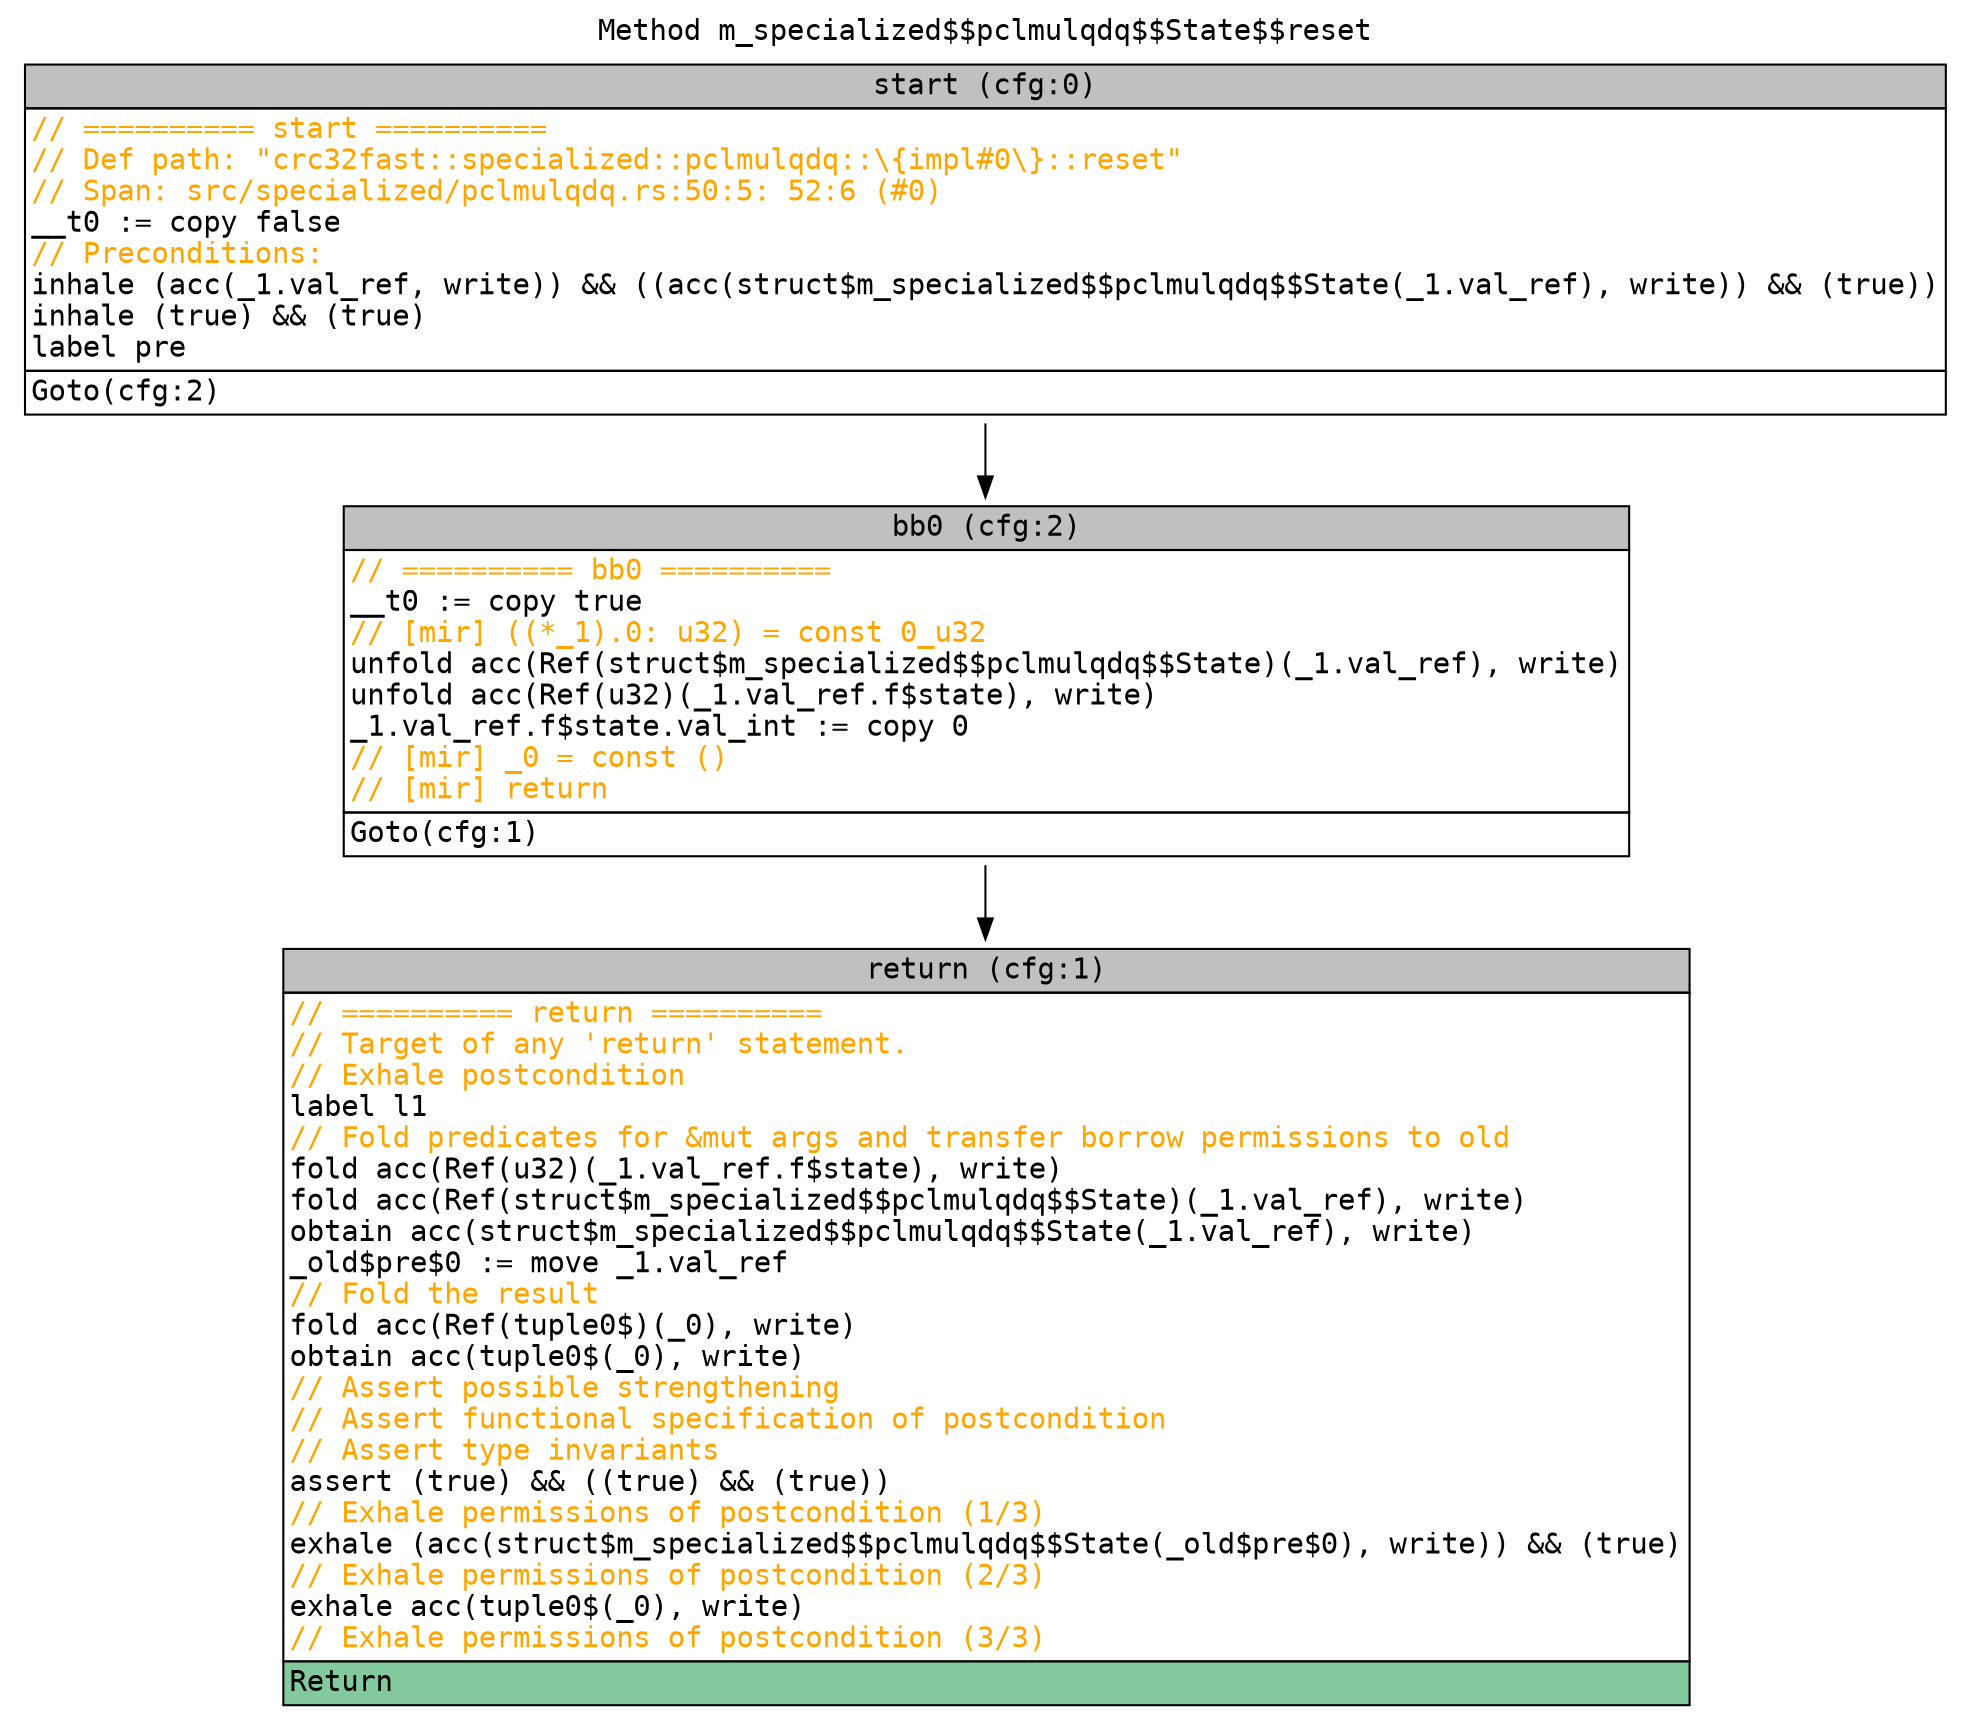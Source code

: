 digraph CFG {
graph [fontname=monospace];
node [fontname=monospace];
edge [fontname=monospace];
labelloc="t";
label="Method m_specialized$$pclmulqdq$$State$$reset";
"block_start" [shape=none,label=<<table border="0" cellborder="1" cellspacing="0"><tr><td bgcolor="gray" align="center">start (cfg:0)</td></tr><tr><td align="left" balign="left"><font color="orange">// ========== start ==========</font><br/><font color="orange">// Def path: "crc32fast::specialized::pclmulqdq::\{impl#0\}::reset"</font><br/><font color="orange">// Span: src/specialized/pclmulqdq.rs:50:5: 52:6 (#0)</font><br/>__t0 := copy false<br/><font color="orange">// Preconditions:</font><br/>inhale (acc(_1.val_ref, write)) &amp;&amp; ((acc(struct$m_specialized$$pclmulqdq$$State(_1.val_ref), write)) &amp;&amp; (true))<br/>inhale (true) &amp;&amp; (true)<br/>label pre</td></tr><tr><td align="left">Goto(cfg:2)<br/></td></tr></table>>];
"block_return" [shape=none,label=<<table border="0" cellborder="1" cellspacing="0"><tr><td bgcolor="gray" align="center">return (cfg:1)</td></tr><tr><td align="left" balign="left"><font color="orange">// ========== return ==========</font><br/><font color="orange">// Target of any 'return' statement.</font><br/><font color="orange">// Exhale postcondition</font><br/>label l1<br/><font color="orange">// Fold predicates for &amp;mut args and transfer borrow permissions to old</font><br/>fold acc(Ref(u32)(_1.val_ref.f$state), write)<br/>fold acc(Ref(struct$m_specialized$$pclmulqdq$$State)(_1.val_ref), write)<br/>obtain acc(struct$m_specialized$$pclmulqdq$$State(_1.val_ref), write)<br/>_old$pre$0 := move _1.val_ref<br/><font color="orange">// Fold the result</font><br/>fold acc(Ref(tuple0$)(_0), write)<br/>obtain acc(tuple0$(_0), write)<br/><font color="orange">// Assert possible strengthening</font><br/><font color="orange">// Assert functional specification of postcondition</font><br/><font color="orange">// Assert type invariants</font><br/>assert (true) &amp;&amp; ((true) &amp;&amp; (true))<br/><font color="orange">// Exhale permissions of postcondition (1/3)</font><br/>exhale (acc(struct$m_specialized$$pclmulqdq$$State(_old$pre$0), write)) &amp;&amp; (true)<br/><font color="orange">// Exhale permissions of postcondition (2/3)</font><br/>exhale acc(tuple0$(_0), write)<br/><font color="orange">// Exhale permissions of postcondition (3/3)</font></td></tr><tr><td align="left" bgcolor="#82CA9D">Return<br/></td></tr></table>>];
"block_bb0" [shape=none,label=<<table border="0" cellborder="1" cellspacing="0"><tr><td bgcolor="gray" align="center">bb0 (cfg:2)</td></tr><tr><td align="left" balign="left"><font color="orange">// ========== bb0 ==========</font><br/>__t0 := copy true<br/><font color="orange">// [mir] ((*_1).0: u32) = const 0_u32</font><br/>unfold acc(Ref(struct$m_specialized$$pclmulqdq$$State)(_1.val_ref), write)<br/>unfold acc(Ref(u32)(_1.val_ref.f$state), write)<br/>_1.val_ref.f$state.val_int := copy 0<br/><font color="orange">// [mir] _0 = const ()</font><br/><font color="orange">// [mir] return</font></td></tr><tr><td align="left">Goto(cfg:1)<br/></td></tr></table>>];
"block_start" -> "block_bb0";
"block_bb0" -> "block_return";
}
